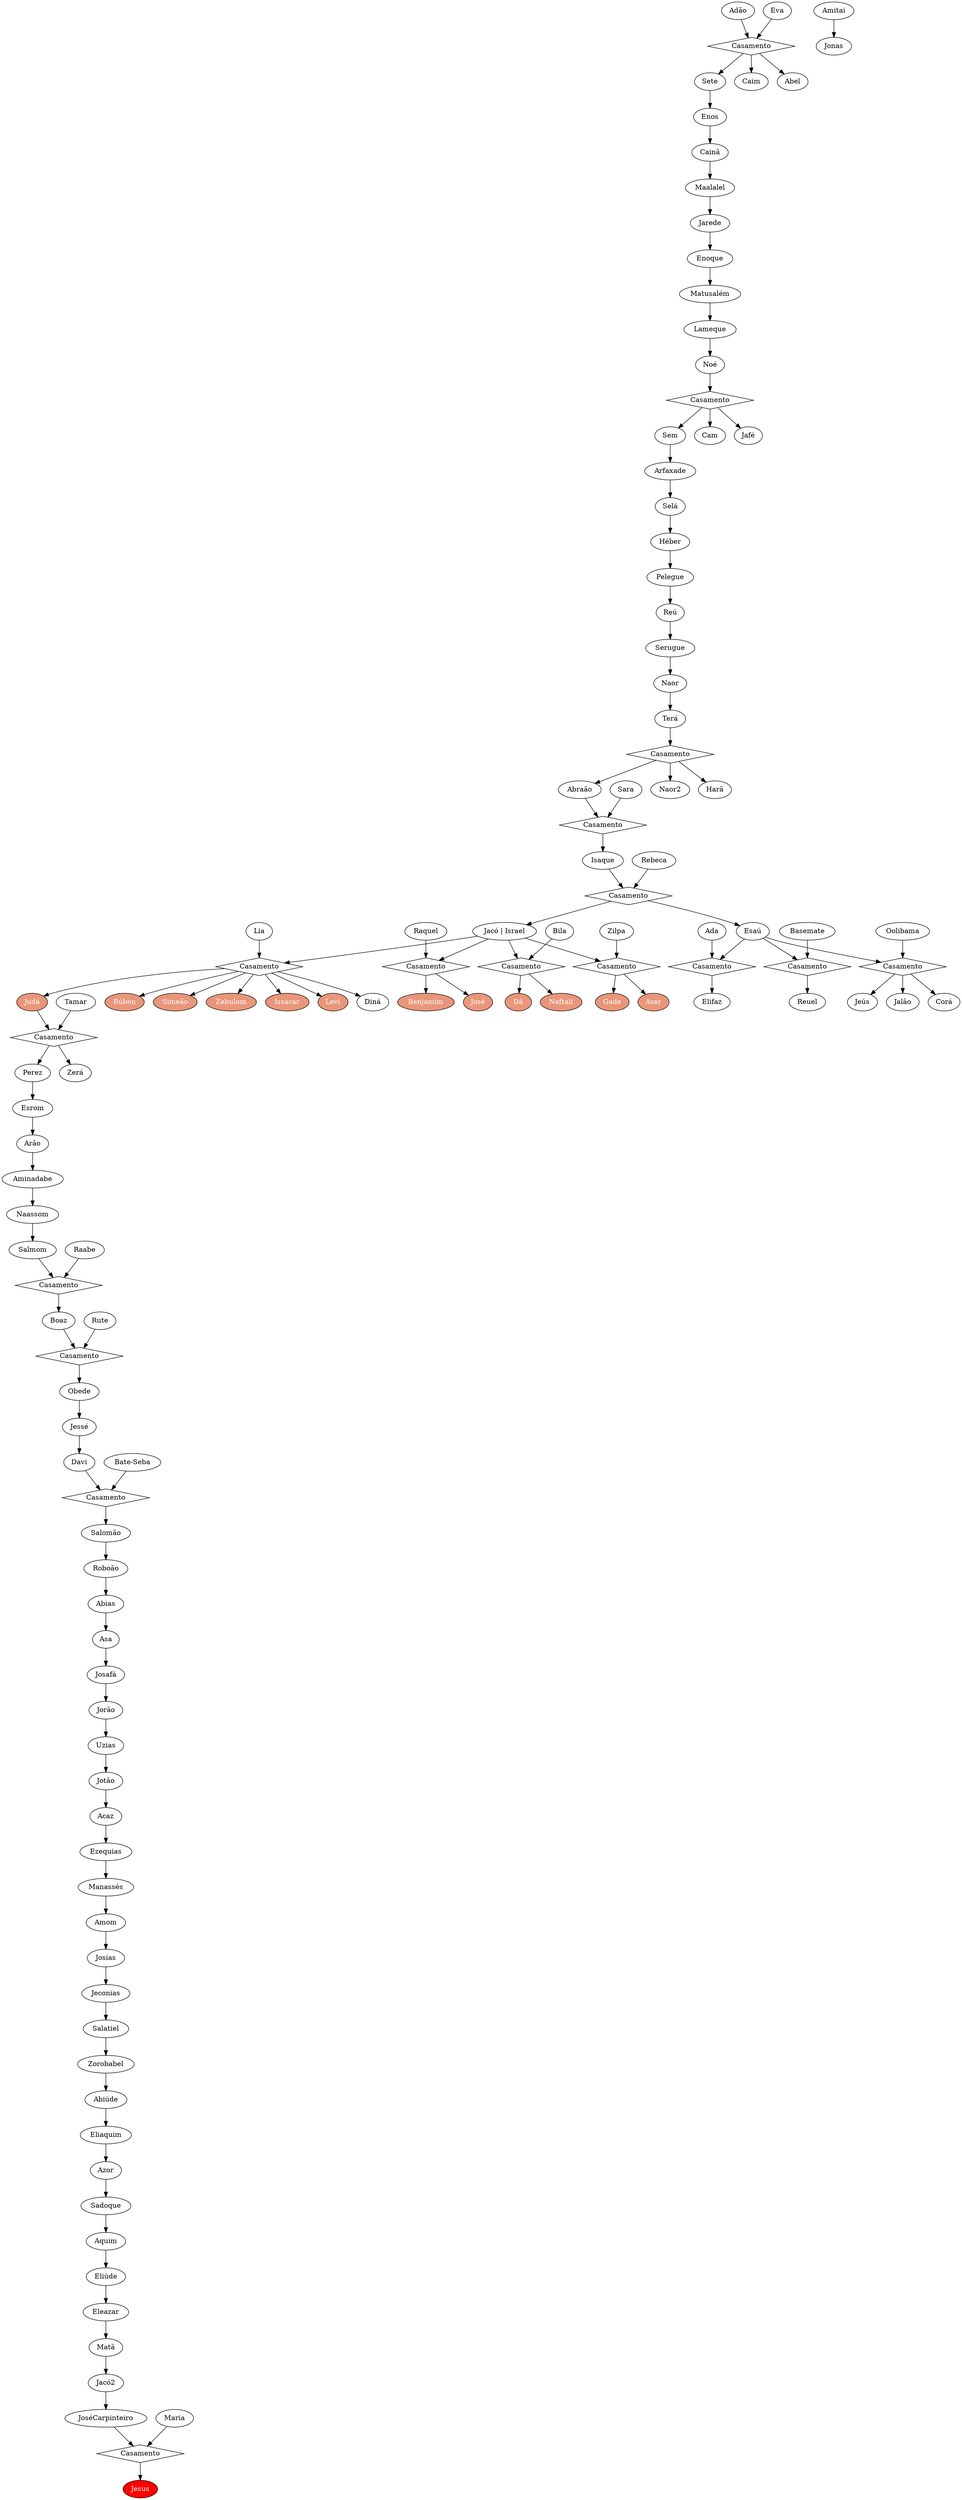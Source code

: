 digraph Genealogia {
    // Como encontrar um nó
    // Entidade  [style=filled, fillcolor=red, fontcolor=white]
    // Exemplo de como encontrar um nó
    Jesus  [style=filled, fillcolor=red, fontcolor=white]
    
    rankdir=TB
    node [shape=ellipse]

    // Adão até Noé
    // Adão e Eva
    Adão -> AdãoEva
    Eva -> AdãoEva
    AdãoEva [label="Casamento", shape=diamond]
    
    AdãoEva -> Caim
    AdãoEva -> Abel
    AdãoEva -> Sete
    
    Sete -> Enos
    Enos -> Cainã
    Cainã -> Maalalel
    Maalalel -> Jarede
    Jarede -> Enoque
    Enoque -> Matusalém
    Matusalém -> Lameque
    Lameque -> Noé

    // Noé e seus filhos
    Noé -> NoeEsposa
    NoeEsposa [label="Casamento", shape=diamond]
    NoeEsposa -> Sem
    NoeEsposa -> Cam
    NoeEsposa -> Jafé

    // Linha messiânica continua por Sem
    Sem -> Arfaxade
    Arfaxade -> Selá
    Selá -> Héber
    Héber -> Pelegue
    Pelegue -> Reú
    Reú -> Serugue
    Serugue -> Naor
    Naor -> Terá
    Terá -> TeraEsposa
    TeraEsposa [label="Casamento", shape=diamond]
    TeraEsposa -> Abraão
    TeraEsposa -> Naor2
    TeraEsposa -> Harã

    // Abraão e Sara
    Abraão -> AbraaoSara
    Sara -> AbraaoSara
    AbraaoSara [label="Casamento", shape=diamond]
    AbraaoSara -> Isaque

    // Isaque e Rebeca
    Isaque -> IsaqueRebeca
    Rebeca -> IsaqueRebeca
    IsaqueRebeca [label="Casamento", shape=diamond]
    IsaqueRebeca -> Esaú
    IsaqueRebeca -> Jacó
    
    // Esaú e suas esposas
    Esaú -> EsauAda
    Ada -> EsauAda
    EsauAda [label="Casamento", shape=diamond]
    EsauAda -> Elifaz
    
    Esaú -> EsauBasemate
    Basemate -> EsauBasemate
    EsauBasemate [label="Casamento", shape=diamond]
    EsauBasemate -> Reuel
    
    Esaú -> EsauOolibama
    Oolibama -> EsauOolibama
    EsauOolibama [label="Casamento", shape=diamond]
    EsauOolibama -> Jeús
    EsauOolibama -> Jalão
    EsauOolibama -> Corá

    // Jacó e suas esposas
    Jacó [label="Jacó | Israel"]
    
    //Tribos de Israel
    Rúben [style=filled, fillcolor=darksalmon, fontcolor=white, tooltip="Tribo de Israel"]
    Simeão [style=filled, fillcolor=darksalmon, fontcolor=white, tooltip="Tribo de Israel"]
    Judá [style=filled, fillcolor=darksalmon, fontcolor=white, tooltip="Tribo de Israel"]
    Zebulom [style=filled, fillcolor=darksalmon, fontcolor=white, tooltip="Tribo de Israel"]
    Issacar [style=filled, fillcolor=darksalmon, fontcolor=white, tooltip="Tribo de Israel"]
    Dã [style=filled, fillcolor=darksalmon, fontcolor=white, tooltip="Tribo de Israel"]
    Gade [style=filled, fillcolor=darksalmon, fontcolor=white, tooltip="Tribo de Israel"]
    Aser [style=filled, fillcolor=darksalmon, fontcolor=white, tooltip="Tribo de Israel"]
    Naftali [style=filled, fillcolor=darksalmon, fontcolor=white, tooltip="Tribo de Israel"]
    Benjamim [style=filled, fillcolor=darksalmon, fontcolor=white, tooltip="Tribo de Israel"]
    Levi [style=filled, fillcolor=darksalmon, fontcolor=white, tooltip="Tribo de Israel"]
    José [style=filled, fillcolor=darksalmon, fontcolor=white, tooltip="Tribo de Israel"]
    
    Jacó -> JacoLia
    Lia -> JacoLia
    JacoLia [label="Casamento", shape=diamond]
    JacoLia -> Rúben
    JacoLia -> Simeão
    JacoLia -> Levi
    JacoLia -> Judá
    JacoLia -> Issacar
    JacoLia -> Zebulom
    JacoLia -> Diná

    Jacó -> JacoRaquel
    Raquel -> JacoRaquel
    JacoRaquel [label="Casamento", shape=diamond]
    JacoRaquel -> José
    JacoRaquel -> Benjamim

    Jacó -> JacoBila
    Bila -> JacoBila
    JacoBila [label="Casamento", shape=diamond]
    JacoBila -> Dã
    JacoBila -> Naftali

    Jacó -> JacoZilpa
    Zilpa -> JacoZilpa
    JacoZilpa [label="Casamento", shape=diamond]
    JacoZilpa -> Gade
    JacoZilpa -> Aser

    // Linha messiânica segue por Judá
    Judá -> JudaTamar
    Tamar -> JudaTamar
    JudaTamar [label="Casamento", shape=diamond]
    JudaTamar -> Perez
    JudaTamar -> Zerá

    // Perez até Davi
    Perez -> Esrom
    Esrom -> Arão
    Arão -> Aminadabe
    Aminadabe -> Naassom
    Naassom -> Salmom
    Salmom -> SalmomRaabe
    Raabe -> SalmomRaabe
    SalmomRaabe [label="Casamento", shape=diamond]
    SalmomRaabe -> Boaz

    Boaz -> BoazRute
    Rute -> BoazRute
    BoazRute [label="Casamento", shape=diamond]
    BoazRute -> Obede

    Obede -> Jessé
    Jessé -> Davi

    // Davi e Bate-Seba
    Davi -> DaviBateSeba
    "Bate-Seba" -> DaviBateSeba
    DaviBateSeba [label="Casamento", shape=diamond]
    DaviBateSeba -> Salomão

    // Salomão até o exílio
    Salomão -> Roboão
    Roboão -> Abias
    Abias -> Asa
    Asa -> Josafá
    Josafá -> Jorão
    Jorão -> Uzias
    Uzias -> Jotão
    Jotão -> Acaz
    Acaz -> Ezequias
    Ezequias -> Manassés
    Manassés -> Amom
    Amom -> Josias
    Josias -> Jeconias

    // Pós-exílio
    Jeconias -> Salatiel
    Salatiel -> Zorobabel
    Zorobabel -> Abiúde
    Abiúde -> Eliaquim
    Eliaquim -> Azor
    Azor -> Sadoque
    Sadoque -> Aquim
    Aquim -> Eliúde
    Eliúde -> Eleazar
    Eleazar -> Matã
    Matã -> Jacó2
    Jacó2 -> JoséCarpinteiro

    // José e Maria
    JoséCarpinteiro -> JoseMaria
    Maria -> JoseMaria
    JoseMaria [label="Casamento", shape=diamond]
    JoseMaria -> Jesus
    
    Amitai -> Jonas
}
